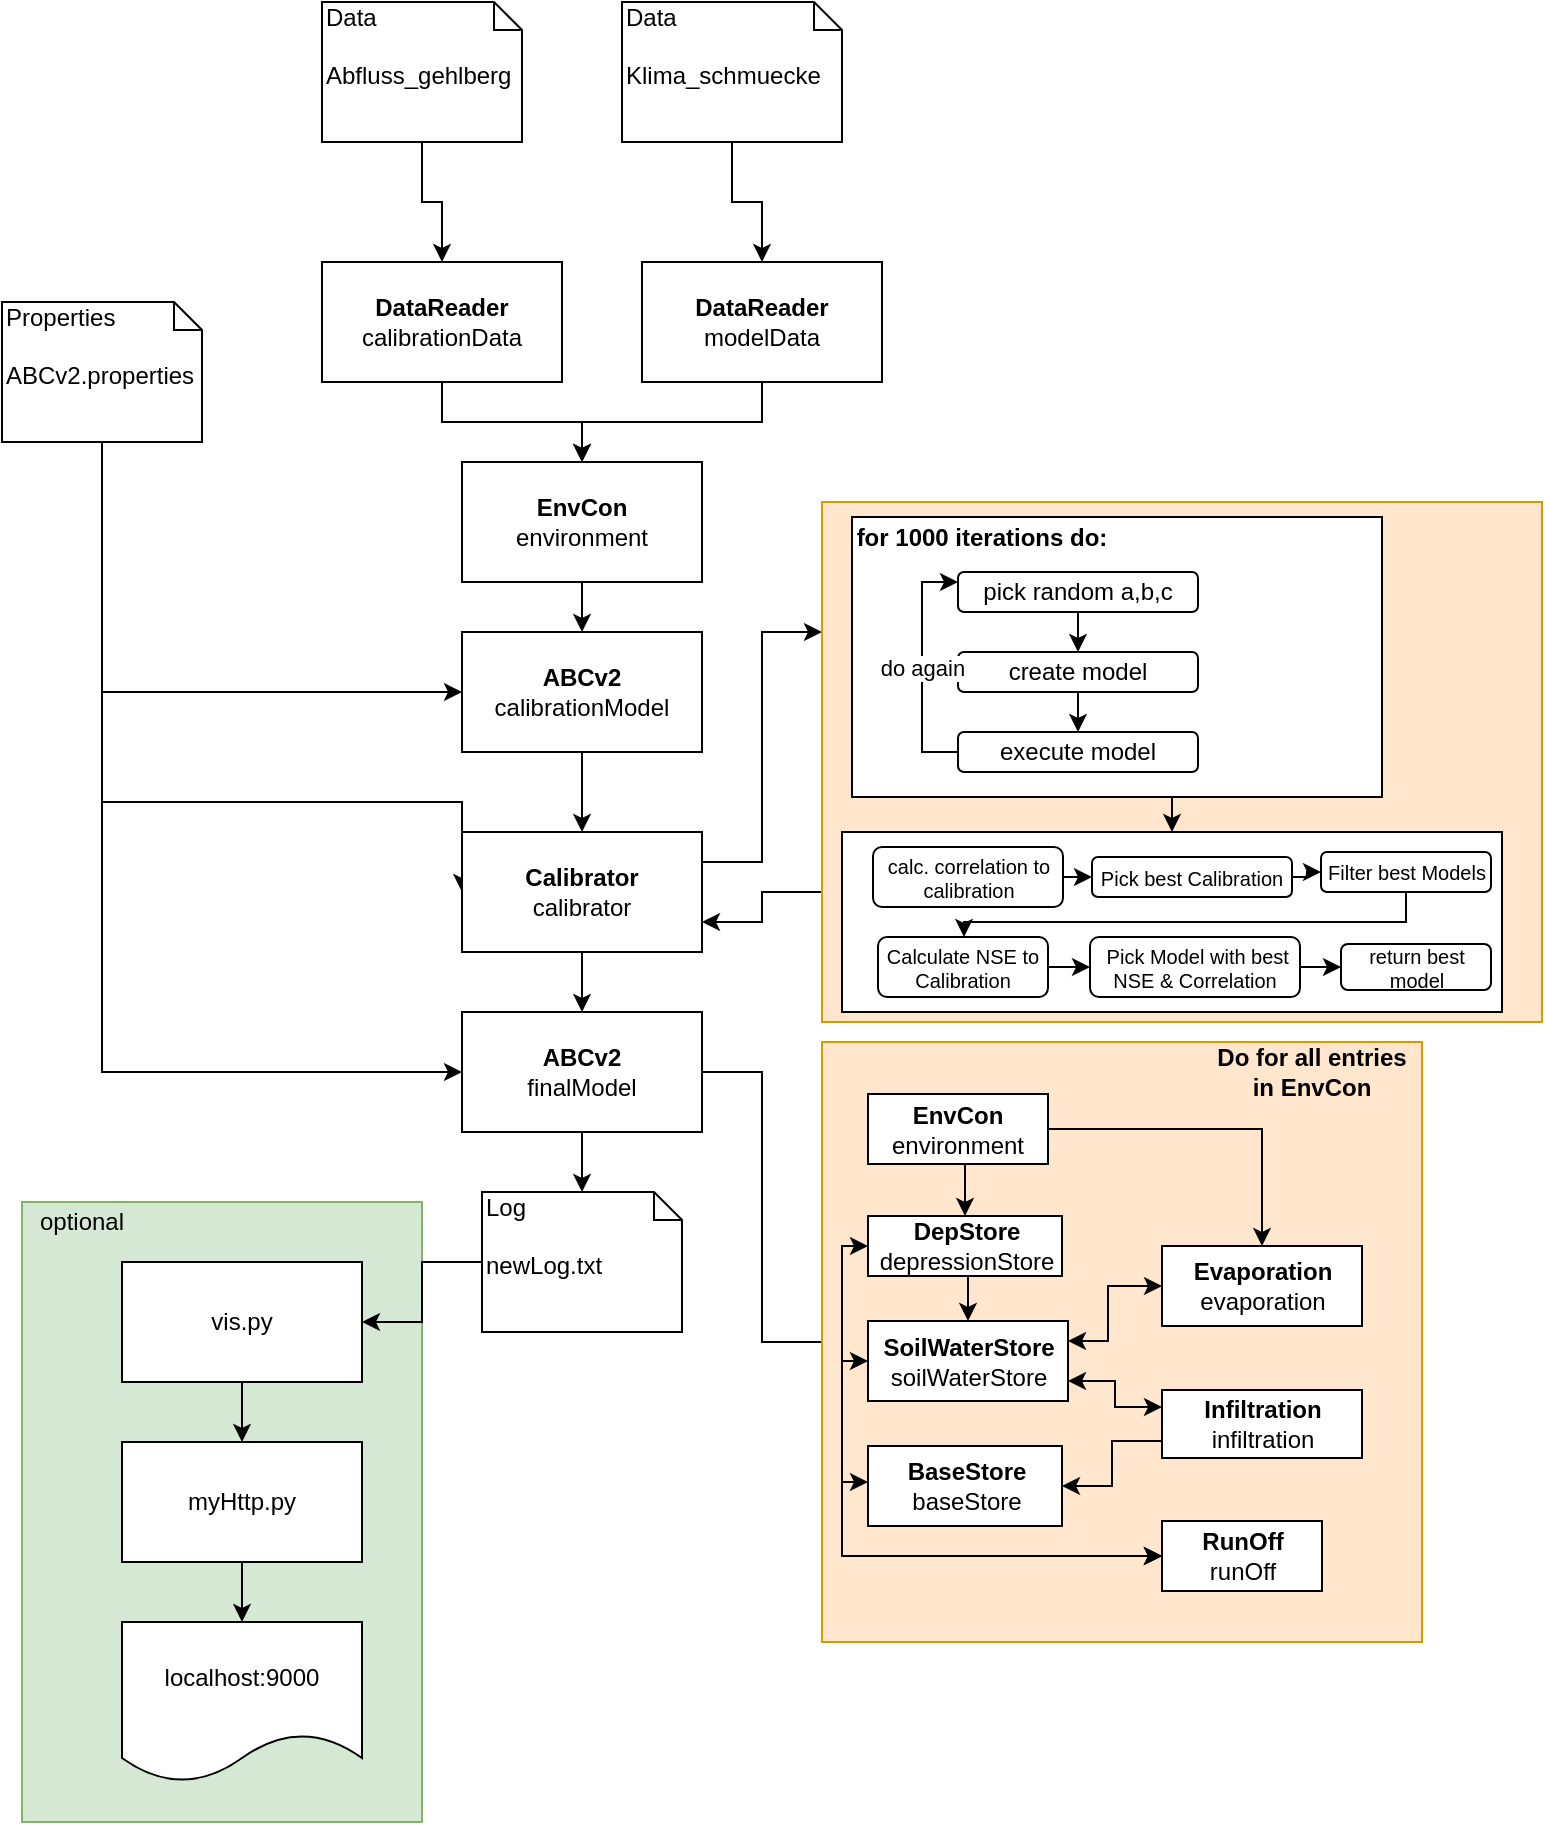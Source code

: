<mxfile version="10.6.0" type="github"><diagram id="ma8KY3dL-7aJM2vYPcNO" name="Page-1"><mxGraphModel dx="794" dy="1636" grid="1" gridSize="10" guides="1" tooltips="1" connect="1" arrows="1" fold="1" page="1" pageScale="1" pageWidth="827" pageHeight="1169" math="0" shadow="0"><root><mxCell id="0"/><mxCell id="1" parent="0"/><mxCell id="uhC827p6QTBoIbnO3Fbg-28" value="" style="rounded=0;whiteSpace=wrap;html=1;fillColor=#d5e8d4;strokeColor=#82b366;" parent="1" vertex="1"><mxGeometry x="30" y="650" width="200" height="310" as="geometry"/></mxCell><mxCell id="uhC827p6QTBoIbnO3Fbg-6" style="edgeStyle=orthogonalEdgeStyle;rounded=0;orthogonalLoop=1;jettySize=auto;html=1;exitX=0.5;exitY=1;exitDx=0;exitDy=0;exitPerimeter=0;" parent="1" source="uhC827p6QTBoIbnO3Fbg-1" target="uhC827p6QTBoIbnO3Fbg-4" edge="1"><mxGeometry relative="1" as="geometry"/></mxCell><mxCell id="uhC827p6QTBoIbnO3Fbg-1" value="&lt;span style=&quot;background-color: rgb(255 , 255 , 255)&quot;&gt;Data&amp;nbsp;&lt;br&gt;&lt;br&gt;Abfluss_gehlberg&lt;/span&gt;&lt;br&gt;" style="shape=note;whiteSpace=wrap;html=1;size=14;verticalAlign=top;align=left;spacingTop=-6;" parent="1" vertex="1"><mxGeometry x="180" y="50" width="100" height="70" as="geometry"/></mxCell><mxCell id="uhC827p6QTBoIbnO3Fbg-7" style="edgeStyle=orthogonalEdgeStyle;rounded=0;orthogonalLoop=1;jettySize=auto;html=1;exitX=0.5;exitY=1;exitDx=0;exitDy=0;exitPerimeter=0;" parent="1" source="uhC827p6QTBoIbnO3Fbg-2" target="uhC827p6QTBoIbnO3Fbg-5" edge="1"><mxGeometry relative="1" as="geometry"/></mxCell><mxCell id="uhC827p6QTBoIbnO3Fbg-2" value="Data&lt;br&gt;&lt;br&gt;Klima_schmuecke&lt;br&gt;" style="shape=note;whiteSpace=wrap;html=1;size=14;verticalAlign=top;align=left;spacingTop=-6;" parent="1" vertex="1"><mxGeometry x="330" y="50" width="110" height="70" as="geometry"/></mxCell><mxCell id="uhC827p6QTBoIbnO3Fbg-12" style="edgeStyle=orthogonalEdgeStyle;rounded=0;orthogonalLoop=1;jettySize=auto;html=1;exitX=0.5;exitY=1;exitDx=0;exitDy=0;exitPerimeter=0;entryX=0;entryY=0.5;entryDx=0;entryDy=0;" parent="1" source="uhC827p6QTBoIbnO3Fbg-3" target="uhC827p6QTBoIbnO3Fbg-8" edge="1"><mxGeometry relative="1" as="geometry"/></mxCell><mxCell id="uhC827p6QTBoIbnO3Fbg-19" style="edgeStyle=orthogonalEdgeStyle;rounded=0;orthogonalLoop=1;jettySize=auto;html=1;exitX=0.5;exitY=1;exitDx=0;exitDy=0;exitPerimeter=0;entryX=0;entryY=0.5;entryDx=0;entryDy=0;" parent="1" source="uhC827p6QTBoIbnO3Fbg-3" target="uhC827p6QTBoIbnO3Fbg-16" edge="1"><mxGeometry relative="1" as="geometry"/></mxCell><mxCell id="uhC827p6QTBoIbnO3Fbg-33" style="edgeStyle=orthogonalEdgeStyle;rounded=0;orthogonalLoop=1;jettySize=auto;html=1;entryX=0;entryY=0.5;entryDx=0;entryDy=0;" parent="1" source="uhC827p6QTBoIbnO3Fbg-3" target="uhC827p6QTBoIbnO3Fbg-9" edge="1"><mxGeometry relative="1" as="geometry"><Array as="points"><mxPoint x="70" y="450"/></Array></mxGeometry></mxCell><mxCell id="uhC827p6QTBoIbnO3Fbg-3" value="Properties&lt;br&gt;&lt;br&gt;ABCv2.properties&lt;br&gt;" style="shape=note;whiteSpace=wrap;html=1;size=14;verticalAlign=top;align=left;spacingTop=-6;" parent="1" vertex="1"><mxGeometry x="20" y="200" width="100" height="70" as="geometry"/></mxCell><mxCell id="uhC827p6QTBoIbnO3Fbg-10" style="edgeStyle=orthogonalEdgeStyle;rounded=0;orthogonalLoop=1;jettySize=auto;html=1;exitX=0.5;exitY=1;exitDx=0;exitDy=0;entryX=0.5;entryY=0;entryDx=0;entryDy=0;" parent="1" source="uhC827p6QTBoIbnO3Fbg-4" target="uhC827p6QTBoIbnO3Fbg-35" edge="1"><mxGeometry relative="1" as="geometry"><mxPoint x="320" y="290" as="targetPoint"/></mxGeometry></mxCell><mxCell id="uhC827p6QTBoIbnO3Fbg-4" value="&lt;b&gt;DataReader &lt;/b&gt;calibrationData" style="rounded=0;whiteSpace=wrap;html=1;" parent="1" vertex="1"><mxGeometry x="180" y="180" width="120" height="60" as="geometry"/></mxCell><mxCell id="uhC827p6QTBoIbnO3Fbg-11" style="edgeStyle=orthogonalEdgeStyle;rounded=0;orthogonalLoop=1;jettySize=auto;html=1;exitX=0.5;exitY=1;exitDx=0;exitDy=0;entryX=0.5;entryY=0;entryDx=0;entryDy=0;" parent="1" source="uhC827p6QTBoIbnO3Fbg-5" target="uhC827p6QTBoIbnO3Fbg-35" edge="1"><mxGeometry relative="1" as="geometry"><mxPoint x="310" y="320" as="targetPoint"/></mxGeometry></mxCell><mxCell id="uhC827p6QTBoIbnO3Fbg-5" value="&lt;b&gt;DataReader&lt;/b&gt;&lt;br&gt;modelData&lt;br&gt;" style="rounded=0;whiteSpace=wrap;html=1;" parent="1" vertex="1"><mxGeometry x="340" y="180" width="120" height="60" as="geometry"/></mxCell><mxCell id="uhC827p6QTBoIbnO3Fbg-18" style="edgeStyle=orthogonalEdgeStyle;rounded=0;orthogonalLoop=1;jettySize=auto;html=1;exitX=0.5;exitY=1;exitDx=0;exitDy=0;" parent="1" source="uhC827p6QTBoIbnO3Fbg-8" target="uhC827p6QTBoIbnO3Fbg-9" edge="1"><mxGeometry relative="1" as="geometry"/></mxCell><mxCell id="uhC827p6QTBoIbnO3Fbg-8" value="&lt;b&gt;ABCv2&lt;/b&gt;&lt;br&gt;calibrationModel&lt;br&gt;" style="rounded=0;whiteSpace=wrap;html=1;" parent="1" vertex="1"><mxGeometry x="250" y="365" width="120" height="60" as="geometry"/></mxCell><mxCell id="uhC827p6QTBoIbnO3Fbg-17" style="edgeStyle=orthogonalEdgeStyle;rounded=0;orthogonalLoop=1;jettySize=auto;html=1;" parent="1" source="uhC827p6QTBoIbnO3Fbg-9" target="uhC827p6QTBoIbnO3Fbg-16" edge="1"><mxGeometry relative="1" as="geometry"/></mxCell><mxCell id="uhC827p6QTBoIbnO3Fbg-31" style="edgeStyle=orthogonalEdgeStyle;rounded=0;orthogonalLoop=1;jettySize=auto;html=1;exitX=1;exitY=0.25;exitDx=0;exitDy=0;entryX=0;entryY=0.25;entryDx=0;entryDy=0;" parent="1" source="uhC827p6QTBoIbnO3Fbg-9" target="uhC827p6QTBoIbnO3Fbg-30" edge="1"><mxGeometry relative="1" as="geometry"/></mxCell><mxCell id="uhC827p6QTBoIbnO3Fbg-9" value="&lt;b&gt;Calibrator&lt;/b&gt;&lt;br&gt;calibrator&lt;br&gt;" style="rounded=0;whiteSpace=wrap;html=1;" parent="1" vertex="1"><mxGeometry x="250" y="465" width="120" height="60" as="geometry"/></mxCell><mxCell id="uhC827p6QTBoIbnO3Fbg-20" style="edgeStyle=orthogonalEdgeStyle;rounded=0;orthogonalLoop=1;jettySize=auto;html=1;exitX=0.5;exitY=1;exitDx=0;exitDy=0;" parent="1" source="uhC827p6QTBoIbnO3Fbg-16" target="uhC827p6QTBoIbnO3Fbg-21" edge="1"><mxGeometry relative="1" as="geometry"><mxPoint x="310" y="680" as="targetPoint"/></mxGeometry></mxCell><mxCell id="uhC827p6QTBoIbnO3Fbg-68" style="edgeStyle=elbowEdgeStyle;rounded=0;orthogonalLoop=1;jettySize=auto;html=1;exitX=1;exitY=0.5;exitDx=0;exitDy=0;startArrow=none;startFill=0;endArrow=none;endFill=0;" parent="1" source="uhC827p6QTBoIbnO3Fbg-16" target="uhC827p6QTBoIbnO3Fbg-37" edge="1"><mxGeometry relative="1" as="geometry"/></mxCell><mxCell id="uhC827p6QTBoIbnO3Fbg-16" value="&lt;b&gt;ABCv2&lt;/b&gt;&lt;br&gt;finalModel&lt;br&gt;" style="rounded=0;whiteSpace=wrap;html=1;" parent="1" vertex="1"><mxGeometry x="250" y="555" width="120" height="60" as="geometry"/></mxCell><mxCell id="uhC827p6QTBoIbnO3Fbg-24" style="edgeStyle=orthogonalEdgeStyle;rounded=0;orthogonalLoop=1;jettySize=auto;html=1;exitX=0;exitY=0.5;exitDx=0;exitDy=0;exitPerimeter=0;" parent="1" source="uhC827p6QTBoIbnO3Fbg-21" target="uhC827p6QTBoIbnO3Fbg-22" edge="1"><mxGeometry relative="1" as="geometry"/></mxCell><mxCell id="uhC827p6QTBoIbnO3Fbg-21" value="Log&lt;br&gt;&lt;br&gt;newLog.txt&lt;br&gt;" style="shape=note;whiteSpace=wrap;html=1;size=14;verticalAlign=top;align=left;spacingTop=-6;" parent="1" vertex="1"><mxGeometry x="260" y="645" width="100" height="70" as="geometry"/></mxCell><mxCell id="uhC827p6QTBoIbnO3Fbg-25" style="edgeStyle=orthogonalEdgeStyle;rounded=0;orthogonalLoop=1;jettySize=auto;html=1;exitX=0.5;exitY=1;exitDx=0;exitDy=0;" parent="1" source="uhC827p6QTBoIbnO3Fbg-22" target="uhC827p6QTBoIbnO3Fbg-23" edge="1"><mxGeometry relative="1" as="geometry"/></mxCell><mxCell id="uhC827p6QTBoIbnO3Fbg-22" value="vis.py" style="rounded=0;whiteSpace=wrap;html=1;" parent="1" vertex="1"><mxGeometry x="80" y="680" width="120" height="60" as="geometry"/></mxCell><mxCell id="uhC827p6QTBoIbnO3Fbg-27" style="edgeStyle=orthogonalEdgeStyle;rounded=0;orthogonalLoop=1;jettySize=auto;html=1;exitX=0.5;exitY=1;exitDx=0;exitDy=0;entryX=0.5;entryY=0;entryDx=0;entryDy=0;" parent="1" source="uhC827p6QTBoIbnO3Fbg-23" target="uhC827p6QTBoIbnO3Fbg-26" edge="1"><mxGeometry relative="1" as="geometry"/></mxCell><mxCell id="uhC827p6QTBoIbnO3Fbg-23" value="myHttp.py" style="rounded=0;whiteSpace=wrap;html=1;" parent="1" vertex="1"><mxGeometry x="80" y="770" width="120" height="60" as="geometry"/></mxCell><mxCell id="uhC827p6QTBoIbnO3Fbg-26" value="localhost:9000" style="shape=document;whiteSpace=wrap;html=1;boundedLbl=1;" parent="1" vertex="1"><mxGeometry x="80" y="860" width="120" height="80" as="geometry"/></mxCell><mxCell id="uhC827p6QTBoIbnO3Fbg-29" value="optional" style="text;html=1;strokeColor=none;fillColor=none;align=center;verticalAlign=middle;whiteSpace=wrap;rounded=0;" parent="1" vertex="1"><mxGeometry x="40" y="650" width="40" height="20" as="geometry"/></mxCell><mxCell id="uhC827p6QTBoIbnO3Fbg-32" style="edgeStyle=orthogonalEdgeStyle;rounded=0;orthogonalLoop=1;jettySize=auto;html=1;exitX=0;exitY=0.75;exitDx=0;exitDy=0;entryX=1;entryY=0.75;entryDx=0;entryDy=0;" parent="1" source="uhC827p6QTBoIbnO3Fbg-30" target="uhC827p6QTBoIbnO3Fbg-9" edge="1"><mxGeometry relative="1" as="geometry"/></mxCell><mxCell id="uhC827p6QTBoIbnO3Fbg-30" value="&lt;div style=&quot;text-align: left&quot;&gt;&lt;br&gt;&lt;/div&gt;" style="rounded=0;whiteSpace=wrap;html=1;fillColor=#ffe6cc;strokeColor=#d79b00;" parent="1" vertex="1"><mxGeometry x="430" y="300" width="360" height="260" as="geometry"/></mxCell><mxCell id="uhC827p6QTBoIbnO3Fbg-36" style="edgeStyle=orthogonalEdgeStyle;rounded=0;orthogonalLoop=1;jettySize=auto;html=1;exitX=0.5;exitY=1;exitDx=0;exitDy=0;entryX=0.5;entryY=0;entryDx=0;entryDy=0;" parent="1" source="uhC827p6QTBoIbnO3Fbg-35" target="uhC827p6QTBoIbnO3Fbg-8" edge="1"><mxGeometry relative="1" as="geometry"/></mxCell><mxCell id="uhC827p6QTBoIbnO3Fbg-35" value="&lt;b&gt;EnvCon&lt;/b&gt;&lt;br&gt;environment&lt;br&gt;" style="rounded=0;whiteSpace=wrap;html=1;" parent="1" vertex="1"><mxGeometry x="250" y="280" width="120" height="60" as="geometry"/></mxCell><mxCell id="uhC827p6QTBoIbnO3Fbg-37" value="" style="rounded=0;whiteSpace=wrap;html=1;fillColor=#ffe6cc;strokeColor=#d79b00;" parent="1" vertex="1"><mxGeometry x="430" y="570" width="300" height="300" as="geometry"/></mxCell><mxCell id="uhC827p6QTBoIbnO3Fbg-47" style="edgeStyle=orthogonalEdgeStyle;rounded=0;orthogonalLoop=1;jettySize=auto;html=1;exitX=0.5;exitY=1;exitDx=0;exitDy=0;entryX=0.5;entryY=0;entryDx=0;entryDy=0;" parent="1" source="uhC827p6QTBoIbnO3Fbg-38" target="uhC827p6QTBoIbnO3Fbg-39" edge="1"><mxGeometry relative="1" as="geometry"/></mxCell><mxCell id="uhC827p6QTBoIbnO3Fbg-48" style="edgeStyle=orthogonalEdgeStyle;rounded=0;orthogonalLoop=1;jettySize=auto;html=1;exitX=1;exitY=0.5;exitDx=0;exitDy=0;" parent="1" source="uhC827p6QTBoIbnO3Fbg-38" target="uhC827p6QTBoIbnO3Fbg-43" edge="1"><mxGeometry relative="1" as="geometry"/></mxCell><mxCell id="uhC827p6QTBoIbnO3Fbg-38" value="&lt;b&gt;EnvCon&lt;/b&gt;&lt;br&gt;environment&lt;br&gt;" style="rounded=0;whiteSpace=wrap;html=1;" parent="1" vertex="1"><mxGeometry x="453" y="596" width="90" height="35" as="geometry"/></mxCell><mxCell id="uhC827p6QTBoIbnO3Fbg-55" style="edgeStyle=orthogonalEdgeStyle;rounded=0;orthogonalLoop=1;jettySize=auto;html=1;exitX=0.5;exitY=1;exitDx=0;exitDy=0;entryX=0.5;entryY=0;entryDx=0;entryDy=0;" parent="1" source="uhC827p6QTBoIbnO3Fbg-39" target="uhC827p6QTBoIbnO3Fbg-40" edge="1"><mxGeometry relative="1" as="geometry"/></mxCell><mxCell id="uhC827p6QTBoIbnO3Fbg-65" style="edgeStyle=elbowEdgeStyle;rounded=0;orthogonalLoop=1;jettySize=auto;html=1;exitX=0;exitY=0.5;exitDx=0;exitDy=0;entryX=0;entryY=0.5;entryDx=0;entryDy=0;startArrow=classic;startFill=1;endArrow=classic;endFill=1;" parent="1" source="uhC827p6QTBoIbnO3Fbg-39" target="uhC827p6QTBoIbnO3Fbg-42" edge="1"><mxGeometry relative="1" as="geometry"><Array as="points"><mxPoint x="440" y="740"/></Array></mxGeometry></mxCell><mxCell id="uhC827p6QTBoIbnO3Fbg-39" value="&lt;b&gt;DepStore&lt;/b&gt;&lt;br&gt;depressionStore&lt;br&gt;" style="html=1;" parent="1" vertex="1"><mxGeometry x="453" y="657" width="97" height="30" as="geometry"/></mxCell><mxCell id="uhC827p6QTBoIbnO3Fbg-64" style="edgeStyle=elbowEdgeStyle;rounded=0;orthogonalLoop=1;jettySize=auto;html=1;exitX=1;exitY=0.75;exitDx=0;exitDy=0;entryX=0;entryY=0.25;entryDx=0;entryDy=0;startArrow=classic;startFill=1;endArrow=classic;endFill=1;" parent="1" source="uhC827p6QTBoIbnO3Fbg-40" target="uhC827p6QTBoIbnO3Fbg-44" edge="1"><mxGeometry relative="1" as="geometry"/></mxCell><mxCell id="uhC827p6QTBoIbnO3Fbg-66" style="edgeStyle=elbowEdgeStyle;rounded=0;orthogonalLoop=1;jettySize=auto;html=1;exitX=0;exitY=0.5;exitDx=0;exitDy=0;entryX=0;entryY=0.5;entryDx=0;entryDy=0;startArrow=classic;startFill=1;endArrow=classic;endFill=1;" parent="1" source="uhC827p6QTBoIbnO3Fbg-40" target="uhC827p6QTBoIbnO3Fbg-42" edge="1"><mxGeometry relative="1" as="geometry"><Array as="points"><mxPoint x="440" y="770"/></Array></mxGeometry></mxCell><mxCell id="uhC827p6QTBoIbnO3Fbg-40" value="&lt;b&gt;SoilWaterStore&lt;br&gt;&lt;/b&gt;soilWaterStore&lt;b&gt;&lt;br&gt;&lt;/b&gt;" style="html=1;" parent="1" vertex="1"><mxGeometry x="453" y="709.5" width="100" height="40" as="geometry"/></mxCell><mxCell id="uhC827p6QTBoIbnO3Fbg-67" style="edgeStyle=elbowEdgeStyle;rounded=0;orthogonalLoop=1;jettySize=auto;html=1;entryX=0;entryY=0.5;entryDx=0;entryDy=0;startArrow=classic;startFill=1;endArrow=classic;endFill=1;" parent="1" source="uhC827p6QTBoIbnO3Fbg-41" target="uhC827p6QTBoIbnO3Fbg-42" edge="1"><mxGeometry relative="1" as="geometry"><Array as="points"><mxPoint x="440" y="790"/></Array></mxGeometry></mxCell><mxCell id="uhC827p6QTBoIbnO3Fbg-41" value="&lt;b&gt;BaseStore&lt;/b&gt;&lt;br&gt;baseStore&lt;br&gt;" style="html=1;" parent="1" vertex="1"><mxGeometry x="453" y="772" width="97" height="40" as="geometry"/></mxCell><mxCell id="uhC827p6QTBoIbnO3Fbg-42" value="&lt;b&gt;RunOff&lt;/b&gt;&lt;br&gt;runOff&lt;br&gt;" style="html=1;" parent="1" vertex="1"><mxGeometry x="600" y="809.5" width="80" height="35" as="geometry"/></mxCell><mxCell id="uhC827p6QTBoIbnO3Fbg-53" style="edgeStyle=orthogonalEdgeStyle;rounded=0;orthogonalLoop=1;jettySize=auto;html=1;exitX=0;exitY=0.5;exitDx=0;exitDy=0;entryX=1;entryY=0.25;entryDx=0;entryDy=0;startArrow=classic;startFill=1;" parent="1" source="uhC827p6QTBoIbnO3Fbg-43" target="uhC827p6QTBoIbnO3Fbg-40" edge="1"><mxGeometry relative="1" as="geometry"><Array as="points"><mxPoint x="573" y="692"/><mxPoint x="573" y="720"/></Array></mxGeometry></mxCell><mxCell id="uhC827p6QTBoIbnO3Fbg-43" value="&lt;b&gt;Evaporation&lt;br&gt;&lt;/b&gt;evaporation&lt;b&gt;&lt;br&gt;&lt;/b&gt;" style="html=1;" parent="1" vertex="1"><mxGeometry x="600" y="672" width="100" height="40" as="geometry"/></mxCell><mxCell id="uhC827p6QTBoIbnO3Fbg-61" style="edgeStyle=orthogonalEdgeStyle;rounded=0;orthogonalLoop=1;jettySize=auto;html=1;exitX=0;exitY=0.75;exitDx=0;exitDy=0;entryX=1;entryY=0.5;entryDx=0;entryDy=0;startArrow=none;startFill=0;endArrow=classic;endFill=1;" parent="1" source="uhC827p6QTBoIbnO3Fbg-44" target="uhC827p6QTBoIbnO3Fbg-41" edge="1"><mxGeometry relative="1" as="geometry"/></mxCell><mxCell id="uhC827p6QTBoIbnO3Fbg-44" value="&lt;b&gt;Infiltration&lt;/b&gt;&lt;br&gt;infiltration&lt;br&gt;" style="html=1;" parent="1" vertex="1"><mxGeometry x="600" y="744" width="100" height="34" as="geometry"/></mxCell><mxCell id="uhC827p6QTBoIbnO3Fbg-69" value="Do for all entries in EnvCon" style="text;html=1;strokeColor=none;fillColor=none;align=center;verticalAlign=middle;whiteSpace=wrap;rounded=0;fontStyle=1" parent="1" vertex="1"><mxGeometry x="620" y="575" width="110" height="20" as="geometry"/></mxCell><mxCell id="mkJUxlQdu8eXDeNISu7l-36" style="edgeStyle=orthogonalEdgeStyle;rounded=0;orthogonalLoop=1;jettySize=auto;html=1;exitX=0.5;exitY=1;exitDx=0;exitDy=0;entryX=0.5;entryY=0;entryDx=0;entryDy=0;startArrow=none;startFill=0;endArrow=classic;endFill=1;fontSize=10;" edge="1" parent="1" source="mkJUxlQdu8eXDeNISu7l-19" target="mkJUxlQdu8eXDeNISu7l-20"><mxGeometry relative="1" as="geometry"/></mxCell><mxCell id="mkJUxlQdu8eXDeNISu7l-19" value="v" style="rounded=0;whiteSpace=wrap;html=1;" vertex="1" parent="1"><mxGeometry x="445" y="307.5" width="265" height="140" as="geometry"/></mxCell><mxCell id="mkJUxlQdu8eXDeNISu7l-16" style="edgeStyle=elbowEdgeStyle;rounded=0;orthogonalLoop=1;jettySize=auto;html=1;exitX=0.5;exitY=1;exitDx=0;exitDy=0;entryX=0.5;entryY=0;entryDx=0;entryDy=0;startArrow=none;startFill=0;endArrow=classic;endFill=1;" edge="1" parent="1" source="mkJUxlQdu8eXDeNISu7l-2" target="mkJUxlQdu8eXDeNISu7l-3"><mxGeometry relative="1" as="geometry"/></mxCell><mxCell id="mkJUxlQdu8eXDeNISu7l-2" value="pick random a,b,c" style="rounded=1;whiteSpace=wrap;html=1;" vertex="1" parent="1"><mxGeometry x="498" y="335" width="120" height="20" as="geometry"/></mxCell><mxCell id="mkJUxlQdu8eXDeNISu7l-17" style="edgeStyle=elbowEdgeStyle;rounded=0;orthogonalLoop=1;jettySize=auto;html=1;exitX=0.5;exitY=1;exitDx=0;exitDy=0;entryX=0.5;entryY=0;entryDx=0;entryDy=0;startArrow=none;startFill=0;endArrow=classic;endFill=1;" edge="1" parent="1" source="mkJUxlQdu8eXDeNISu7l-3" target="mkJUxlQdu8eXDeNISu7l-4"><mxGeometry relative="1" as="geometry"/></mxCell><mxCell id="mkJUxlQdu8eXDeNISu7l-3" value="create model" style="rounded=1;whiteSpace=wrap;html=1;" vertex="1" parent="1"><mxGeometry x="498" y="375" width="120" height="20" as="geometry"/></mxCell><mxCell id="mkJUxlQdu8eXDeNISu7l-18" value="do again" style="edgeStyle=elbowEdgeStyle;rounded=0;orthogonalLoop=1;jettySize=auto;html=1;exitX=0;exitY=0.5;exitDx=0;exitDy=0;entryX=0;entryY=0.25;entryDx=0;entryDy=0;startArrow=none;startFill=0;endArrow=classic;endFill=1;" edge="1" parent="1" source="mkJUxlQdu8eXDeNISu7l-4" target="mkJUxlQdu8eXDeNISu7l-2"><mxGeometry relative="1" as="geometry"><Array as="points"><mxPoint x="480" y="400"/></Array></mxGeometry></mxCell><mxCell id="mkJUxlQdu8eXDeNISu7l-4" value="execute model" style="rounded=1;whiteSpace=wrap;html=1;" vertex="1" parent="1"><mxGeometry x="498" y="415" width="120" height="20" as="geometry"/></mxCell><mxCell id="mkJUxlQdu8eXDeNISu7l-20" value="" style="html=1;" vertex="1" parent="1"><mxGeometry x="440" y="465" width="330" height="90" as="geometry"/></mxCell><mxCell id="uhC827p6QTBoIbnO3Fbg-34" value="&lt;b&gt;for 1000 iterations do:&lt;/b&gt;" style="text;html=1;strokeColor=none;fillColor=none;align=center;verticalAlign=middle;whiteSpace=wrap;rounded=0;" parent="1" vertex="1"><mxGeometry x="445" y="307.5" width="130" height="20" as="geometry"/></mxCell><mxCell id="mkJUxlQdu8eXDeNISu7l-25" style="edgeStyle=elbowEdgeStyle;rounded=0;orthogonalLoop=1;jettySize=auto;html=1;exitX=1;exitY=0.5;exitDx=0;exitDy=0;entryX=0;entryY=0.5;entryDx=0;entryDy=0;startArrow=none;startFill=0;endArrow=classic;endFill=1;" edge="1" parent="1" source="mkJUxlQdu8eXDeNISu7l-5" target="mkJUxlQdu8eXDeNISu7l-10"><mxGeometry relative="1" as="geometry"/></mxCell><mxCell id="mkJUxlQdu8eXDeNISu7l-26" style="edgeStyle=elbowEdgeStyle;rounded=0;orthogonalLoop=1;jettySize=auto;html=1;exitX=1;exitY=0.5;exitDx=0;exitDy=0;entryX=0;entryY=0.5;entryDx=0;entryDy=0;startArrow=none;startFill=0;endArrow=classic;endFill=1;" edge="1" parent="1" source="mkJUxlQdu8eXDeNISu7l-10" target="mkJUxlQdu8eXDeNISu7l-11"><mxGeometry relative="1" as="geometry"/></mxCell><mxCell id="mkJUxlQdu8eXDeNISu7l-5" value="calc. correlation to calibration" style="rounded=1;whiteSpace=wrap;html=1;fontSize=10;" vertex="1" parent="1"><mxGeometry x="455.5" y="472.5" width="95" height="30" as="geometry"/></mxCell><mxCell id="mkJUxlQdu8eXDeNISu7l-10" value="&lt;span style=&quot;font-size: 10px;&quot;&gt;Pick best Calibration&lt;/span&gt;" style="rounded=1;whiteSpace=wrap;html=1;fontSize=10;" vertex="1" parent="1"><mxGeometry x="565" y="477.5" width="100" height="20" as="geometry"/></mxCell><mxCell id="mkJUxlQdu8eXDeNISu7l-33" style="edgeStyle=orthogonalEdgeStyle;rounded=0;orthogonalLoop=1;jettySize=auto;html=1;exitX=0.5;exitY=1;exitDx=0;exitDy=0;startArrow=none;startFill=0;endArrow=classic;endFill=1;fontSize=10;" edge="1" parent="1" source="mkJUxlQdu8eXDeNISu7l-11" target="mkJUxlQdu8eXDeNISu7l-13"><mxGeometry relative="1" as="geometry"><Array as="points"><mxPoint x="722" y="510"/><mxPoint x="501" y="510"/></Array></mxGeometry></mxCell><mxCell id="mkJUxlQdu8eXDeNISu7l-11" value="Filter best Models" style="rounded=1;whiteSpace=wrap;html=1;fontSize=10;" vertex="1" parent="1"><mxGeometry x="679.5" y="475" width="85" height="20" as="geometry"/></mxCell><mxCell id="mkJUxlQdu8eXDeNISu7l-34" style="edgeStyle=orthogonalEdgeStyle;rounded=0;orthogonalLoop=1;jettySize=auto;html=1;exitX=1;exitY=0.5;exitDx=0;exitDy=0;entryX=0;entryY=0.5;entryDx=0;entryDy=0;startArrow=none;startFill=0;endArrow=classic;endFill=1;fontSize=10;" edge="1" parent="1" source="mkJUxlQdu8eXDeNISu7l-13" target="mkJUxlQdu8eXDeNISu7l-14"><mxGeometry relative="1" as="geometry"/></mxCell><mxCell id="mkJUxlQdu8eXDeNISu7l-13" value="&lt;span style=&quot;font-size: 10px;&quot;&gt;Calculate NSE to Calibration&lt;/span&gt;" style="rounded=1;whiteSpace=wrap;html=1;fontSize=10;" vertex="1" parent="1"><mxGeometry x="458" y="517.5" width="85" height="30" as="geometry"/></mxCell><mxCell id="mkJUxlQdu8eXDeNISu7l-35" style="edgeStyle=orthogonalEdgeStyle;rounded=0;orthogonalLoop=1;jettySize=auto;html=1;exitX=1;exitY=0.5;exitDx=0;exitDy=0;entryX=1;entryY=0.5;entryDx=0;entryDy=0;startArrow=none;startFill=0;endArrow=classic;endFill=1;fontSize=10;" edge="1" parent="1" source="mkJUxlQdu8eXDeNISu7l-14" target="mkJUxlQdu8eXDeNISu7l-15"><mxGeometry relative="1" as="geometry"/></mxCell><mxCell id="mkJUxlQdu8eXDeNISu7l-14" value="&lt;span style=&quot;font-size: 10px;&quot;&gt;&amp;nbsp;Pick Model with best NSE &amp;amp; Correlation&lt;/span&gt;" style="rounded=1;whiteSpace=wrap;html=1;fontSize=10;" vertex="1" parent="1"><mxGeometry x="564" y="517.5" width="105" height="30" as="geometry"/></mxCell><mxCell id="mkJUxlQdu8eXDeNISu7l-15" value="return best model" style="rounded=1;whiteSpace=wrap;html=1;direction=west;fontSize=10;" vertex="1" parent="1"><mxGeometry x="689.5" y="521" width="75" height="23" as="geometry"/></mxCell></root></mxGraphModel></diagram></mxfile>